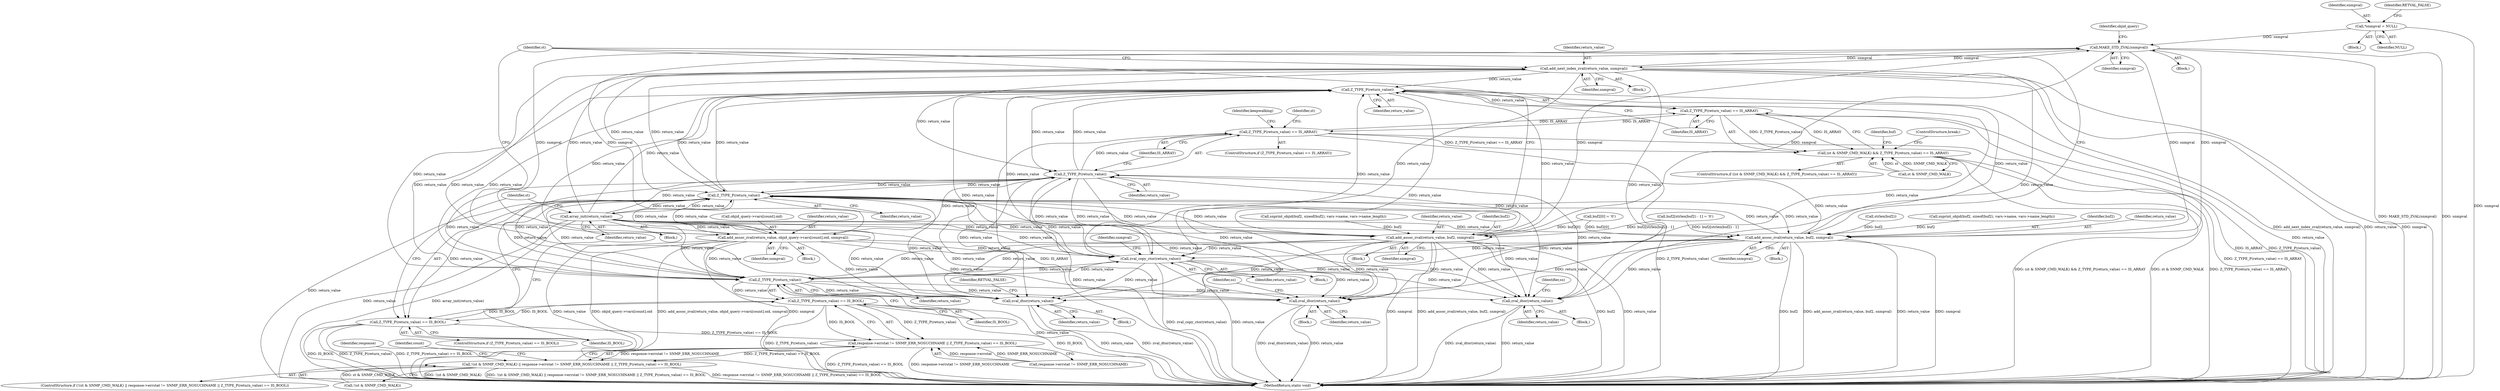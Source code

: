 digraph "0_php_cab1c3b3708eead315e033359d07049b23b147a3_5@pointer" {
"1000146" [label="(Call,*snmpval = NULL)"];
"1000612" [label="(Call,MAKE_STD_ZVAL(snmpval))"];
"1000632" [label="(Call,add_next_index_zval(return_value, snmpval))"];
"1000538" [label="(Call,Z_TYPE_P(return_value))"];
"1000537" [label="(Call,Z_TYPE_P(return_value) == IS_ARRAY)"];
"1000533" [label="(Call,(st & SNMP_CMD_WALK) && Z_TYPE_P(return_value) == IS_ARRAY)"];
"1000587" [label="(Call,Z_TYPE_P(return_value) == IS_ARRAY)"];
"1000588" [label="(Call,Z_TYPE_P(return_value))"];
"1000621" [label="(Call,Z_TYPE_P(return_value))"];
"1000620" [label="(Call,Z_TYPE_P(return_value) == IS_BOOL)"];
"1000975" [label="(Call,response->errstat != SNMP_ERR_NOSUCHNAME || Z_TYPE_P(return_value) == IS_BOOL)"];
"1000970" [label="(Call,!(st & SNMP_CMD_WALK) || response->errstat != SNMP_ERR_NOSUCHNAME || Z_TYPE_P(return_value) == IS_BOOL)"];
"1000981" [label="(Call,Z_TYPE_P(return_value) == IS_BOOL)"];
"1000625" [label="(Call,array_init(return_value))"];
"1000713" [label="(Call,add_assoc_zval(return_value, objid_query->vars[count].oid, snmpval))"];
"1000835" [label="(Call,zval_copy_ctor(return_value))"];
"1000982" [label="(Call,Z_TYPE_P(return_value))"];
"1001109" [label="(Call,zval_dtor(return_value))"];
"1001124" [label="(Call,zval_dtor(return_value))"];
"1001145" [label="(Call,zval_dtor(return_value))"];
"1000808" [label="(Call,add_assoc_zval(return_value, buf2, snmpval))"];
"1000824" [label="(Call,add_assoc_zval(return_value, buf2, snmpval))"];
"1000810" [label="(Identifier,buf2)"];
"1000808" [label="(Call,add_assoc_zval(return_value, buf2, snmpval))"];
"1001152" [label="(Identifier,response)"];
"1000809" [label="(Identifier,return_value)"];
"1000971" [label="(Call,!(st & SNMP_CMD_WALK))"];
"1000629" [label="(Identifier,st)"];
"1000147" [label="(Identifier,snmpval)"];
"1000722" [label="(Identifier,snmpval)"];
"1000839" [label="(Identifier,snmpval)"];
"1000540" [label="(Identifier,IS_ARRAY)"];
"1000544" [label="(Identifier,buf)"];
"1000814" [label="(Call,snprint_objid(buf2, sizeof(buf2), vars->name, vars->name_length))"];
"1000825" [label="(Identifier,return_value)"];
"1000612" [label="(Call,MAKE_STD_ZVAL(snmpval))"];
"1000613" [label="(Identifier,snmpval)"];
"1000800" [label="(Call,buf2[strlen(buf2) - 1] = '\0')"];
"1000620" [label="(Call,Z_TYPE_P(return_value) == IS_BOOL)"];
"1000804" [label="(Call,strlen(buf2))"];
"1000616" [label="(Identifier,objid_query)"];
"1000146" [label="(Call,*snmpval = NULL)"];
"1000589" [label="(Identifier,return_value)"];
"1001125" [label="(Identifier,return_value)"];
"1001127" [label="(Identifier,ss)"];
"1000626" [label="(Identifier,return_value)"];
"1001144" [label="(Block,)"];
"1001108" [label="(Block,)"];
"1000712" [label="(Block,)"];
"1001158" [label="(MethodReturn,static void)"];
"1000634" [label="(Identifier,snmpval)"];
"1000633" [label="(Identifier,return_value)"];
"1000621" [label="(Call,Z_TYPE_P(return_value))"];
"1000982" [label="(Call,Z_TYPE_P(return_value))"];
"1000981" [label="(Call,Z_TYPE_P(return_value) == IS_BOOL)"];
"1000713" [label="(Call,add_assoc_zval(return_value, objid_query->vars[count].oid, snmpval))"];
"1000538" [label="(Call,Z_TYPE_P(return_value))"];
"1000533" [label="(Call,(st & SNMP_CMD_WALK) && Z_TYPE_P(return_value) == IS_ARRAY)"];
"1000813" [label="(Block,)"];
"1000590" [label="(Identifier,IS_ARRAY)"];
"1000836" [label="(Identifier,return_value)"];
"1000829" [label="(Block,)"];
"1001146" [label="(Identifier,return_value)"];
"1000970" [label="(Call,!(st & SNMP_CMD_WALK) || response->errstat != SNMP_ERR_NOSUCHNAME || Z_TYPE_P(return_value) == IS_BOOL)"];
"1000532" [label="(ControlStructure,if ((st & SNMP_CMD_WALK) && Z_TYPE_P(return_value) == IS_ARRAY))"];
"1000984" [label="(Identifier,IS_BOOL)"];
"1000122" [label="(Block,)"];
"1000843" [label="(Identifier,st)"];
"1000587" [label="(Call,Z_TYPE_P(return_value) == IS_ARRAY)"];
"1000148" [label="(Identifier,NULL)"];
"1000632" [label="(Call,add_next_index_zval(return_value, snmpval))"];
"1000588" [label="(Call,Z_TYPE_P(return_value))"];
"1000542" [label="(ControlStructure,break;)"];
"1000622" [label="(Identifier,return_value)"];
"1001148" [label="(Identifier,ss)"];
"1000745" [label="(Call,snprint_objid(buf2, sizeof(buf2), vars->name, vars->name_length))"];
"1000827" [label="(Identifier,snmpval)"];
"1000512" [label="(Block,)"];
"1000824" [label="(Call,add_assoc_zval(return_value, buf2, snmpval))"];
"1000975" [label="(Call,response->errstat != SNMP_ERR_NOSUCHNAME || Z_TYPE_P(return_value) == IS_BOOL)"];
"1001123" [label="(Block,)"];
"1000537" [label="(Call,Z_TYPE_P(return_value) == IS_ARRAY)"];
"1000631" [label="(Block,)"];
"1001111" [label="(Identifier,RETVAL_FALSE)"];
"1000619" [label="(ControlStructure,if (Z_TYPE_P(return_value) == IS_BOOL))"];
"1000539" [label="(Identifier,return_value)"];
"1000623" [label="(Identifier,IS_BOOL)"];
"1000976" [label="(Call,response->errstat != SNMP_ERR_NOSUCHNAME)"];
"1000772" [label="(Call,buf2[0] = '\0')"];
"1000715" [label="(Call,objid_query->vars[count].oid)"];
"1000586" [label="(ControlStructure,if (Z_TYPE_P(return_value) == IS_ARRAY))"];
"1000835" [label="(Call,zval_copy_ctor(return_value))"];
"1000593" [label="(Identifier,keepwalking)"];
"1000598" [label="(Identifier,st)"];
"1001145" [label="(Call,zval_dtor(return_value))"];
"1000983" [label="(Identifier,return_value)"];
"1000969" [label="(ControlStructure,if (!(st & SNMP_CMD_WALK) || response->errstat != SNMP_ERR_NOSUCHNAME || Z_TYPE_P(return_value) == IS_BOOL))"];
"1000811" [label="(Identifier,snmpval)"];
"1001124" [label="(Call,zval_dtor(return_value))"];
"1000150" [label="(Identifier,RETVAL_FALSE)"];
"1000744" [label="(Block,)"];
"1000989" [label="(Identifier,count)"];
"1000625" [label="(Call,array_init(return_value))"];
"1001110" [label="(Identifier,return_value)"];
"1000826" [label="(Identifier,buf2)"];
"1001109" [label="(Call,zval_dtor(return_value))"];
"1000534" [label="(Call,st & SNMP_CMD_WALK)"];
"1000714" [label="(Identifier,return_value)"];
"1000624" [label="(Block,)"];
"1000146" -> "1000122"  [label="AST: "];
"1000146" -> "1000148"  [label="CFG: "];
"1000147" -> "1000146"  [label="AST: "];
"1000148" -> "1000146"  [label="AST: "];
"1000150" -> "1000146"  [label="CFG: "];
"1000146" -> "1001158"  [label="DDG: snmpval"];
"1000146" -> "1000612"  [label="DDG: snmpval"];
"1000612" -> "1000512"  [label="AST: "];
"1000612" -> "1000613"  [label="CFG: "];
"1000613" -> "1000612"  [label="AST: "];
"1000616" -> "1000612"  [label="CFG: "];
"1000612" -> "1001158"  [label="DDG: snmpval"];
"1000612" -> "1001158"  [label="DDG: MAKE_STD_ZVAL(snmpval)"];
"1000824" -> "1000612"  [label="DDG: snmpval"];
"1000808" -> "1000612"  [label="DDG: snmpval"];
"1000713" -> "1000612"  [label="DDG: snmpval"];
"1000632" -> "1000612"  [label="DDG: snmpval"];
"1000612" -> "1000632"  [label="DDG: snmpval"];
"1000612" -> "1000713"  [label="DDG: snmpval"];
"1000612" -> "1000808"  [label="DDG: snmpval"];
"1000612" -> "1000824"  [label="DDG: snmpval"];
"1000632" -> "1000631"  [label="AST: "];
"1000632" -> "1000634"  [label="CFG: "];
"1000633" -> "1000632"  [label="AST: "];
"1000634" -> "1000632"  [label="AST: "];
"1000843" -> "1000632"  [label="CFG: "];
"1000632" -> "1001158"  [label="DDG: add_next_index_zval(return_value, snmpval)"];
"1000632" -> "1001158"  [label="DDG: return_value"];
"1000632" -> "1001158"  [label="DDG: snmpval"];
"1000632" -> "1000538"  [label="DDG: return_value"];
"1000632" -> "1000588"  [label="DDG: return_value"];
"1000632" -> "1000621"  [label="DDG: return_value"];
"1000621" -> "1000632"  [label="DDG: return_value"];
"1000625" -> "1000632"  [label="DDG: return_value"];
"1000632" -> "1000835"  [label="DDG: return_value"];
"1000632" -> "1000982"  [label="DDG: return_value"];
"1000632" -> "1001109"  [label="DDG: return_value"];
"1000632" -> "1001124"  [label="DDG: return_value"];
"1000632" -> "1001145"  [label="DDG: return_value"];
"1000538" -> "1000537"  [label="AST: "];
"1000538" -> "1000539"  [label="CFG: "];
"1000539" -> "1000538"  [label="AST: "];
"1000540" -> "1000538"  [label="CFG: "];
"1000538" -> "1001158"  [label="DDG: return_value"];
"1000538" -> "1000537"  [label="DDG: return_value"];
"1000713" -> "1000538"  [label="DDG: return_value"];
"1000621" -> "1000538"  [label="DDG: return_value"];
"1000588" -> "1000538"  [label="DDG: return_value"];
"1000625" -> "1000538"  [label="DDG: return_value"];
"1000808" -> "1000538"  [label="DDG: return_value"];
"1000982" -> "1000538"  [label="DDG: return_value"];
"1000835" -> "1000538"  [label="DDG: return_value"];
"1000824" -> "1000538"  [label="DDG: return_value"];
"1000538" -> "1000588"  [label="DDG: return_value"];
"1000538" -> "1000621"  [label="DDG: return_value"];
"1000538" -> "1000835"  [label="DDG: return_value"];
"1000538" -> "1000982"  [label="DDG: return_value"];
"1000538" -> "1001109"  [label="DDG: return_value"];
"1000538" -> "1001124"  [label="DDG: return_value"];
"1000538" -> "1001145"  [label="DDG: return_value"];
"1000537" -> "1000533"  [label="AST: "];
"1000537" -> "1000540"  [label="CFG: "];
"1000540" -> "1000537"  [label="AST: "];
"1000533" -> "1000537"  [label="CFG: "];
"1000537" -> "1001158"  [label="DDG: IS_ARRAY"];
"1000537" -> "1001158"  [label="DDG: Z_TYPE_P(return_value)"];
"1000537" -> "1000533"  [label="DDG: Z_TYPE_P(return_value)"];
"1000537" -> "1000533"  [label="DDG: IS_ARRAY"];
"1000587" -> "1000537"  [label="DDG: IS_ARRAY"];
"1000537" -> "1000587"  [label="DDG: IS_ARRAY"];
"1000533" -> "1000532"  [label="AST: "];
"1000533" -> "1000534"  [label="CFG: "];
"1000534" -> "1000533"  [label="AST: "];
"1000542" -> "1000533"  [label="CFG: "];
"1000544" -> "1000533"  [label="CFG: "];
"1000533" -> "1001158"  [label="DDG: (st & SNMP_CMD_WALK) && Z_TYPE_P(return_value) == IS_ARRAY"];
"1000533" -> "1001158"  [label="DDG: st & SNMP_CMD_WALK"];
"1000533" -> "1001158"  [label="DDG: Z_TYPE_P(return_value) == IS_ARRAY"];
"1000534" -> "1000533"  [label="DDG: st"];
"1000534" -> "1000533"  [label="DDG: SNMP_CMD_WALK"];
"1000587" -> "1000533"  [label="DDG: Z_TYPE_P(return_value) == IS_ARRAY"];
"1000587" -> "1000586"  [label="AST: "];
"1000587" -> "1000590"  [label="CFG: "];
"1000588" -> "1000587"  [label="AST: "];
"1000590" -> "1000587"  [label="AST: "];
"1000593" -> "1000587"  [label="CFG: "];
"1000598" -> "1000587"  [label="CFG: "];
"1000587" -> "1001158"  [label="DDG: IS_ARRAY"];
"1000587" -> "1001158"  [label="DDG: Z_TYPE_P(return_value)"];
"1000587" -> "1001158"  [label="DDG: Z_TYPE_P(return_value) == IS_ARRAY"];
"1000588" -> "1000587"  [label="DDG: return_value"];
"1000588" -> "1000589"  [label="CFG: "];
"1000589" -> "1000588"  [label="AST: "];
"1000590" -> "1000588"  [label="CFG: "];
"1000588" -> "1001158"  [label="DDG: return_value"];
"1000713" -> "1000588"  [label="DDG: return_value"];
"1000621" -> "1000588"  [label="DDG: return_value"];
"1000625" -> "1000588"  [label="DDG: return_value"];
"1000808" -> "1000588"  [label="DDG: return_value"];
"1000982" -> "1000588"  [label="DDG: return_value"];
"1000835" -> "1000588"  [label="DDG: return_value"];
"1000824" -> "1000588"  [label="DDG: return_value"];
"1000588" -> "1000621"  [label="DDG: return_value"];
"1000588" -> "1000835"  [label="DDG: return_value"];
"1000588" -> "1000982"  [label="DDG: return_value"];
"1000588" -> "1001109"  [label="DDG: return_value"];
"1000588" -> "1001124"  [label="DDG: return_value"];
"1000588" -> "1001145"  [label="DDG: return_value"];
"1000621" -> "1000620"  [label="AST: "];
"1000621" -> "1000622"  [label="CFG: "];
"1000622" -> "1000621"  [label="AST: "];
"1000623" -> "1000621"  [label="CFG: "];
"1000621" -> "1001158"  [label="DDG: return_value"];
"1000621" -> "1000620"  [label="DDG: return_value"];
"1000713" -> "1000621"  [label="DDG: return_value"];
"1000625" -> "1000621"  [label="DDG: return_value"];
"1000808" -> "1000621"  [label="DDG: return_value"];
"1000982" -> "1000621"  [label="DDG: return_value"];
"1000835" -> "1000621"  [label="DDG: return_value"];
"1000824" -> "1000621"  [label="DDG: return_value"];
"1000621" -> "1000625"  [label="DDG: return_value"];
"1000621" -> "1000713"  [label="DDG: return_value"];
"1000621" -> "1000808"  [label="DDG: return_value"];
"1000621" -> "1000824"  [label="DDG: return_value"];
"1000621" -> "1000835"  [label="DDG: return_value"];
"1000621" -> "1000982"  [label="DDG: return_value"];
"1000621" -> "1001109"  [label="DDG: return_value"];
"1000621" -> "1001124"  [label="DDG: return_value"];
"1000621" -> "1001145"  [label="DDG: return_value"];
"1000620" -> "1000619"  [label="AST: "];
"1000620" -> "1000623"  [label="CFG: "];
"1000623" -> "1000620"  [label="AST: "];
"1000626" -> "1000620"  [label="CFG: "];
"1000629" -> "1000620"  [label="CFG: "];
"1000620" -> "1001158"  [label="DDG: IS_BOOL"];
"1000620" -> "1001158"  [label="DDG: Z_TYPE_P(return_value)"];
"1000620" -> "1001158"  [label="DDG: Z_TYPE_P(return_value) == IS_BOOL"];
"1000981" -> "1000620"  [label="DDG: IS_BOOL"];
"1000620" -> "1000975"  [label="DDG: Z_TYPE_P(return_value) == IS_BOOL"];
"1000620" -> "1000981"  [label="DDG: IS_BOOL"];
"1000975" -> "1000970"  [label="AST: "];
"1000975" -> "1000976"  [label="CFG: "];
"1000975" -> "1000981"  [label="CFG: "];
"1000976" -> "1000975"  [label="AST: "];
"1000981" -> "1000975"  [label="AST: "];
"1000970" -> "1000975"  [label="CFG: "];
"1000975" -> "1001158"  [label="DDG: Z_TYPE_P(return_value) == IS_BOOL"];
"1000975" -> "1001158"  [label="DDG: response->errstat != SNMP_ERR_NOSUCHNAME"];
"1000975" -> "1000970"  [label="DDG: response->errstat != SNMP_ERR_NOSUCHNAME"];
"1000975" -> "1000970"  [label="DDG: Z_TYPE_P(return_value) == IS_BOOL"];
"1000976" -> "1000975"  [label="DDG: response->errstat"];
"1000976" -> "1000975"  [label="DDG: SNMP_ERR_NOSUCHNAME"];
"1000981" -> "1000975"  [label="DDG: Z_TYPE_P(return_value)"];
"1000981" -> "1000975"  [label="DDG: IS_BOOL"];
"1000970" -> "1000969"  [label="AST: "];
"1000970" -> "1000971"  [label="CFG: "];
"1000971" -> "1000970"  [label="AST: "];
"1000989" -> "1000970"  [label="CFG: "];
"1001152" -> "1000970"  [label="CFG: "];
"1000970" -> "1001158"  [label="DDG: response->errstat != SNMP_ERR_NOSUCHNAME || Z_TYPE_P(return_value) == IS_BOOL"];
"1000970" -> "1001158"  [label="DDG: !(st & SNMP_CMD_WALK)"];
"1000970" -> "1001158"  [label="DDG: !(st & SNMP_CMD_WALK) || response->errstat != SNMP_ERR_NOSUCHNAME || Z_TYPE_P(return_value) == IS_BOOL"];
"1000971" -> "1000970"  [label="DDG: st & SNMP_CMD_WALK"];
"1000981" -> "1000984"  [label="CFG: "];
"1000982" -> "1000981"  [label="AST: "];
"1000984" -> "1000981"  [label="AST: "];
"1000981" -> "1001158"  [label="DDG: IS_BOOL"];
"1000981" -> "1001158"  [label="DDG: Z_TYPE_P(return_value)"];
"1000982" -> "1000981"  [label="DDG: return_value"];
"1000625" -> "1000624"  [label="AST: "];
"1000625" -> "1000626"  [label="CFG: "];
"1000626" -> "1000625"  [label="AST: "];
"1000629" -> "1000625"  [label="CFG: "];
"1000625" -> "1001158"  [label="DDG: return_value"];
"1000625" -> "1001158"  [label="DDG: array_init(return_value)"];
"1000625" -> "1000713"  [label="DDG: return_value"];
"1000625" -> "1000808"  [label="DDG: return_value"];
"1000625" -> "1000824"  [label="DDG: return_value"];
"1000625" -> "1000835"  [label="DDG: return_value"];
"1000625" -> "1000982"  [label="DDG: return_value"];
"1000625" -> "1001109"  [label="DDG: return_value"];
"1000625" -> "1001124"  [label="DDG: return_value"];
"1000625" -> "1001145"  [label="DDG: return_value"];
"1000713" -> "1000712"  [label="AST: "];
"1000713" -> "1000722"  [label="CFG: "];
"1000714" -> "1000713"  [label="AST: "];
"1000715" -> "1000713"  [label="AST: "];
"1000722" -> "1000713"  [label="AST: "];
"1000843" -> "1000713"  [label="CFG: "];
"1000713" -> "1001158"  [label="DDG: return_value"];
"1000713" -> "1001158"  [label="DDG: objid_query->vars[count].oid"];
"1000713" -> "1001158"  [label="DDG: add_assoc_zval(return_value, objid_query->vars[count].oid, snmpval)"];
"1000713" -> "1001158"  [label="DDG: snmpval"];
"1000713" -> "1000835"  [label="DDG: return_value"];
"1000713" -> "1000982"  [label="DDG: return_value"];
"1000713" -> "1001109"  [label="DDG: return_value"];
"1000713" -> "1001124"  [label="DDG: return_value"];
"1000713" -> "1001145"  [label="DDG: return_value"];
"1000835" -> "1000829"  [label="AST: "];
"1000835" -> "1000836"  [label="CFG: "];
"1000836" -> "1000835"  [label="AST: "];
"1000839" -> "1000835"  [label="CFG: "];
"1000835" -> "1001158"  [label="DDG: zval_copy_ctor(return_value)"];
"1000835" -> "1001158"  [label="DDG: return_value"];
"1000808" -> "1000835"  [label="DDG: return_value"];
"1000982" -> "1000835"  [label="DDG: return_value"];
"1000824" -> "1000835"  [label="DDG: return_value"];
"1000835" -> "1000982"  [label="DDG: return_value"];
"1000835" -> "1001109"  [label="DDG: return_value"];
"1000835" -> "1001124"  [label="DDG: return_value"];
"1000835" -> "1001145"  [label="DDG: return_value"];
"1000982" -> "1000983"  [label="CFG: "];
"1000983" -> "1000982"  [label="AST: "];
"1000984" -> "1000982"  [label="CFG: "];
"1000982" -> "1001158"  [label="DDG: return_value"];
"1000808" -> "1000982"  [label="DDG: return_value"];
"1000824" -> "1000982"  [label="DDG: return_value"];
"1000982" -> "1001109"  [label="DDG: return_value"];
"1000982" -> "1001124"  [label="DDG: return_value"];
"1000982" -> "1001145"  [label="DDG: return_value"];
"1001109" -> "1001108"  [label="AST: "];
"1001109" -> "1001110"  [label="CFG: "];
"1001110" -> "1001109"  [label="AST: "];
"1001111" -> "1001109"  [label="CFG: "];
"1001109" -> "1001158"  [label="DDG: return_value"];
"1001109" -> "1001158"  [label="DDG: zval_dtor(return_value)"];
"1000808" -> "1001109"  [label="DDG: return_value"];
"1000824" -> "1001109"  [label="DDG: return_value"];
"1001124" -> "1001123"  [label="AST: "];
"1001124" -> "1001125"  [label="CFG: "];
"1001125" -> "1001124"  [label="AST: "];
"1001127" -> "1001124"  [label="CFG: "];
"1001124" -> "1001158"  [label="DDG: zval_dtor(return_value)"];
"1001124" -> "1001158"  [label="DDG: return_value"];
"1000808" -> "1001124"  [label="DDG: return_value"];
"1000824" -> "1001124"  [label="DDG: return_value"];
"1001145" -> "1001144"  [label="AST: "];
"1001145" -> "1001146"  [label="CFG: "];
"1001146" -> "1001145"  [label="AST: "];
"1001148" -> "1001145"  [label="CFG: "];
"1001145" -> "1001158"  [label="DDG: return_value"];
"1001145" -> "1001158"  [label="DDG: zval_dtor(return_value)"];
"1000808" -> "1001145"  [label="DDG: return_value"];
"1000824" -> "1001145"  [label="DDG: return_value"];
"1000808" -> "1000744"  [label="AST: "];
"1000808" -> "1000811"  [label="CFG: "];
"1000809" -> "1000808"  [label="AST: "];
"1000810" -> "1000808"  [label="AST: "];
"1000811" -> "1000808"  [label="AST: "];
"1000843" -> "1000808"  [label="CFG: "];
"1000808" -> "1001158"  [label="DDG: buf2"];
"1000808" -> "1001158"  [label="DDG: add_assoc_zval(return_value, buf2, snmpval)"];
"1000808" -> "1001158"  [label="DDG: return_value"];
"1000808" -> "1001158"  [label="DDG: snmpval"];
"1000804" -> "1000808"  [label="DDG: buf2"];
"1000772" -> "1000808"  [label="DDG: buf2[0]"];
"1000745" -> "1000808"  [label="DDG: buf2"];
"1000800" -> "1000808"  [label="DDG: buf2[strlen(buf2) - 1]"];
"1000824" -> "1000813"  [label="AST: "];
"1000824" -> "1000827"  [label="CFG: "];
"1000825" -> "1000824"  [label="AST: "];
"1000826" -> "1000824"  [label="AST: "];
"1000827" -> "1000824"  [label="AST: "];
"1000843" -> "1000824"  [label="CFG: "];
"1000824" -> "1001158"  [label="DDG: snmpval"];
"1000824" -> "1001158"  [label="DDG: add_assoc_zval(return_value, buf2, snmpval)"];
"1000824" -> "1001158"  [label="DDG: buf2"];
"1000824" -> "1001158"  [label="DDG: return_value"];
"1000772" -> "1000824"  [label="DDG: buf2[0]"];
"1000814" -> "1000824"  [label="DDG: buf2"];
"1000800" -> "1000824"  [label="DDG: buf2[strlen(buf2) - 1]"];
}
